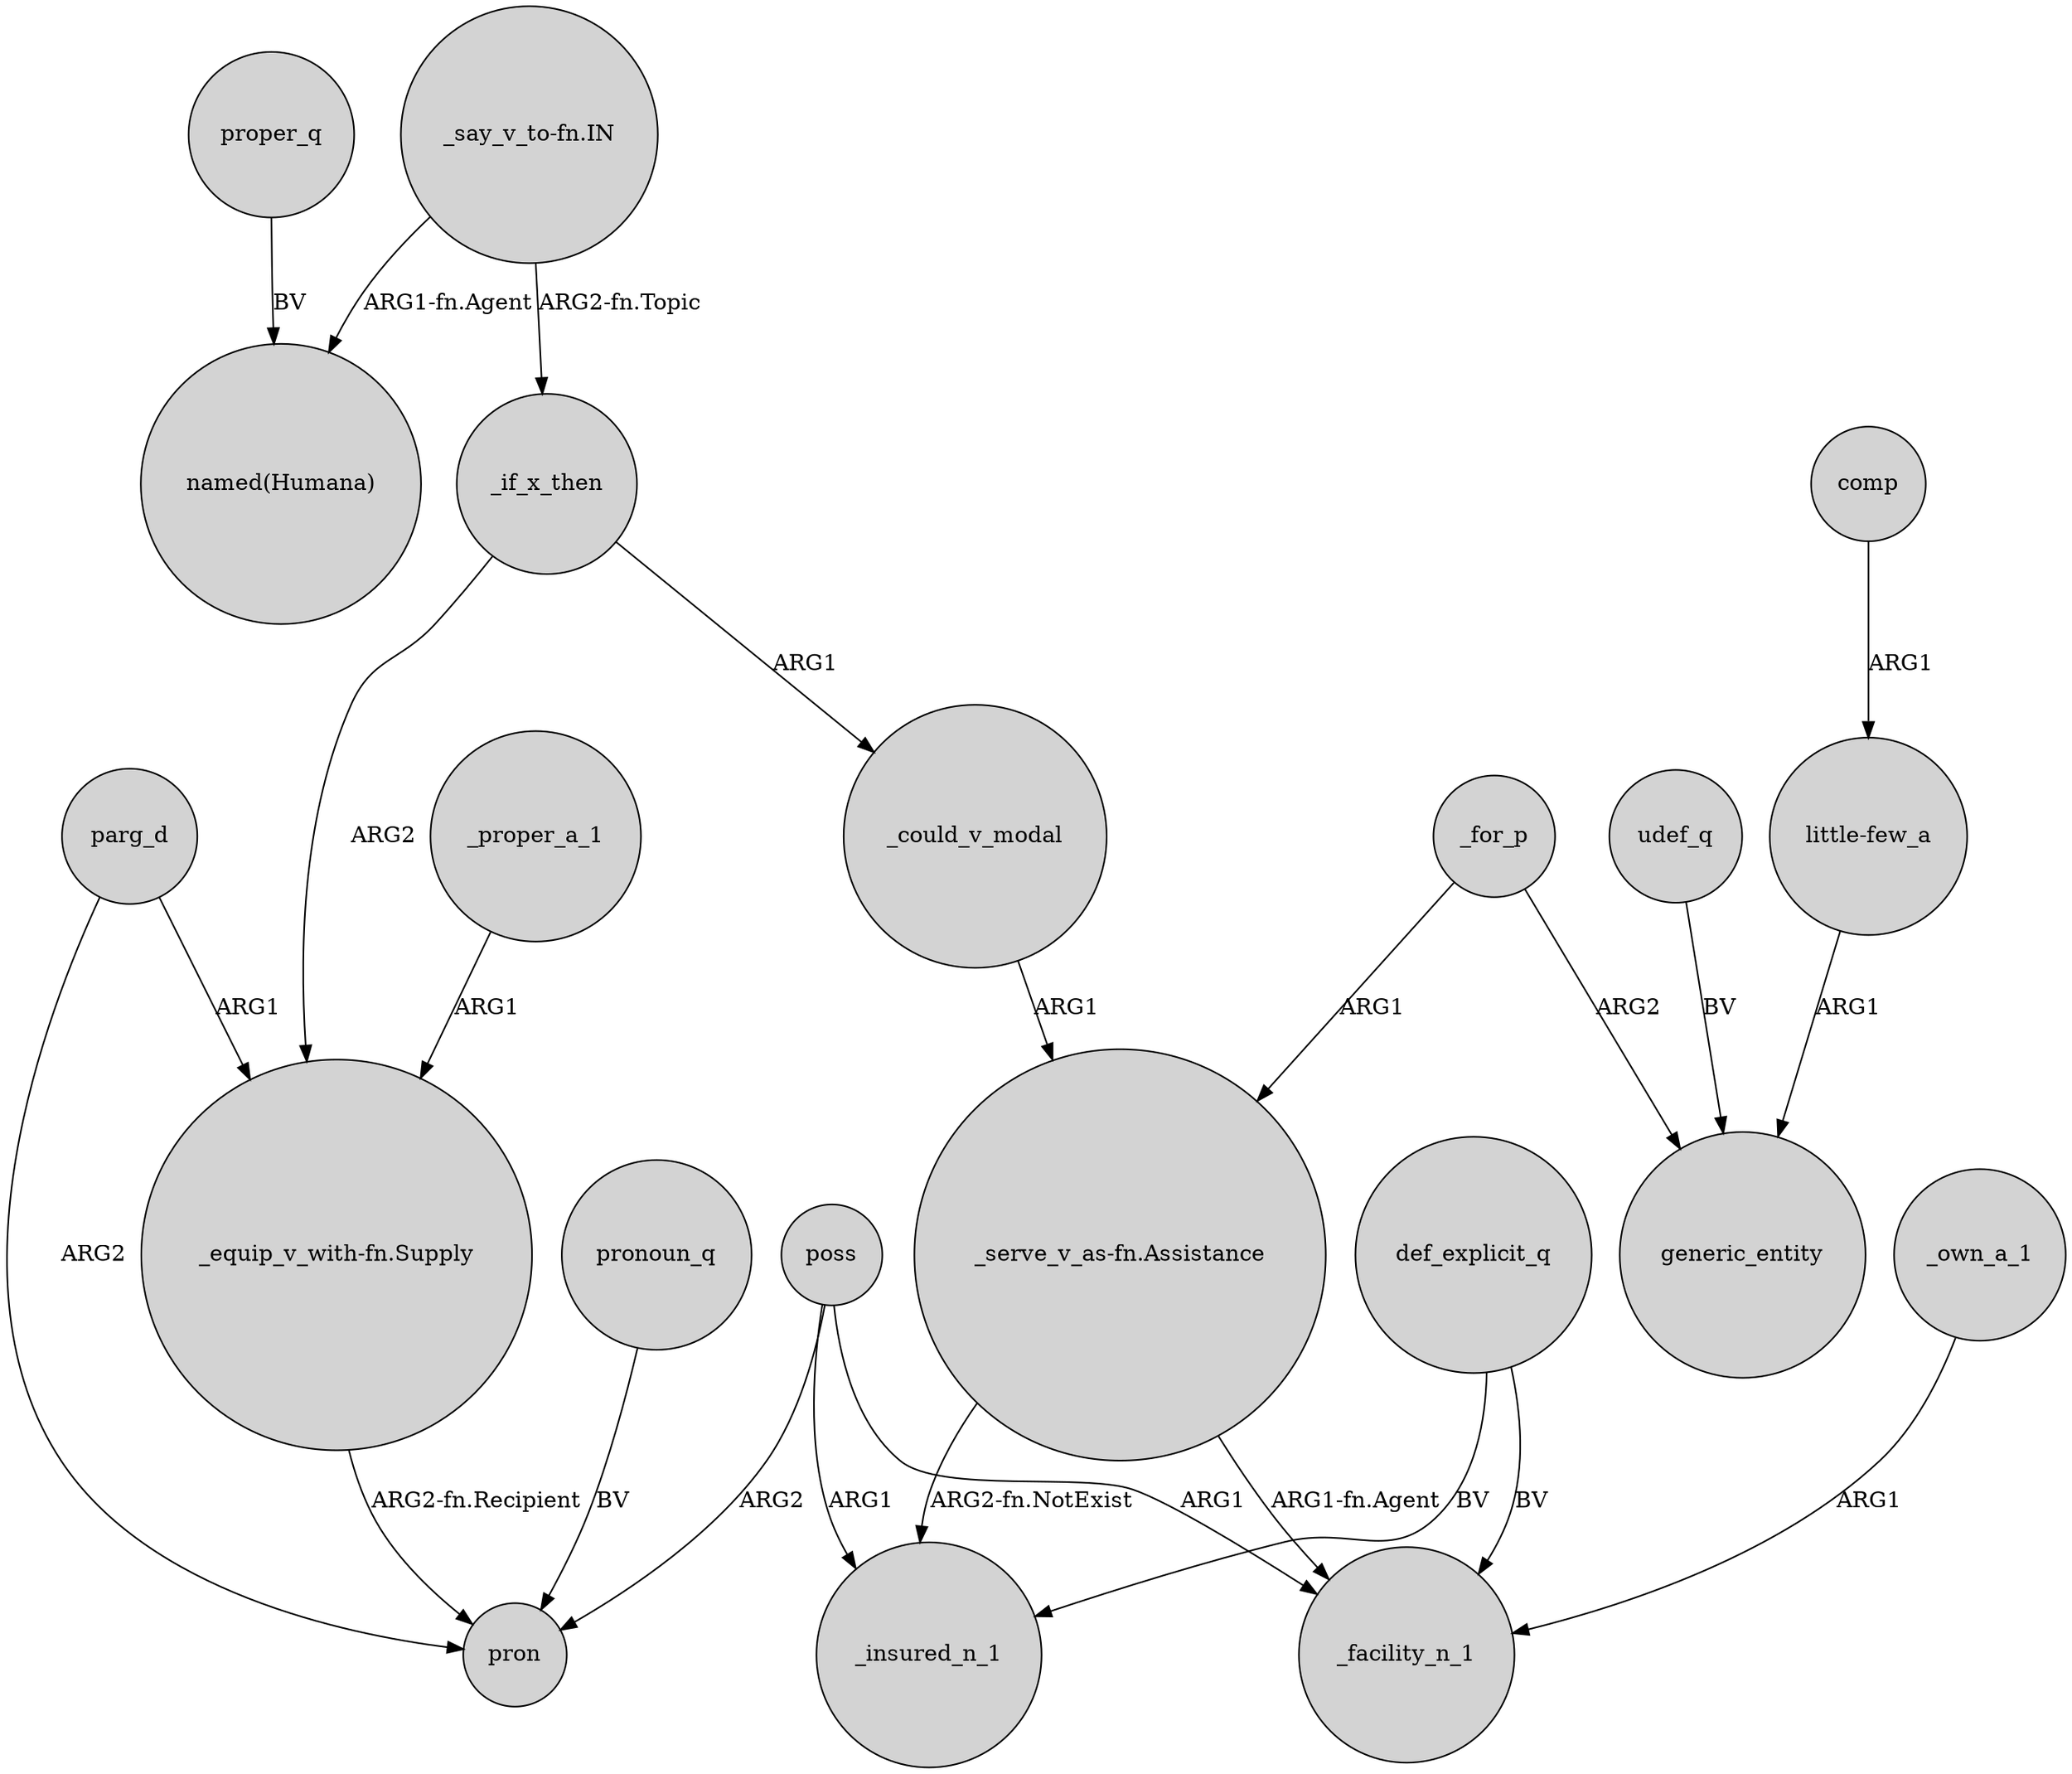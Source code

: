 digraph {
	node [shape=circle style=filled]
	"_say_v_to-fn.IN" -> _if_x_then [label="ARG2-fn.Topic"]
	udef_q -> generic_entity [label=BV]
	poss -> pron [label=ARG2]
	_if_x_then -> "_equip_v_with-fn.Supply" [label=ARG2]
	parg_d -> "_equip_v_with-fn.Supply" [label=ARG1]
	poss -> _facility_n_1 [label=ARG1]
	_for_p -> generic_entity [label=ARG2]
	proper_q -> "named(Humana)" [label=BV]
	_could_v_modal -> "_serve_v_as-fn.Assistance" [label=ARG1]
	_if_x_then -> _could_v_modal [label=ARG1]
	"_serve_v_as-fn.Assistance" -> _insured_n_1 [label="ARG2-fn.NotExist"]
	parg_d -> pron [label=ARG2]
	pronoun_q -> pron [label=BV]
	_proper_a_1 -> "_equip_v_with-fn.Supply" [label=ARG1]
	comp -> "little-few_a" [label=ARG1]
	def_explicit_q -> _facility_n_1 [label=BV]
	"_say_v_to-fn.IN" -> "named(Humana)" [label="ARG1-fn.Agent"]
	"_equip_v_with-fn.Supply" -> pron [label="ARG2-fn.Recipient"]
	"_serve_v_as-fn.Assistance" -> _facility_n_1 [label="ARG1-fn.Agent"]
	poss -> _insured_n_1 [label=ARG1]
	_for_p -> "_serve_v_as-fn.Assistance" [label=ARG1]
	_own_a_1 -> _facility_n_1 [label=ARG1]
	def_explicit_q -> _insured_n_1 [label=BV]
	"little-few_a" -> generic_entity [label=ARG1]
}
